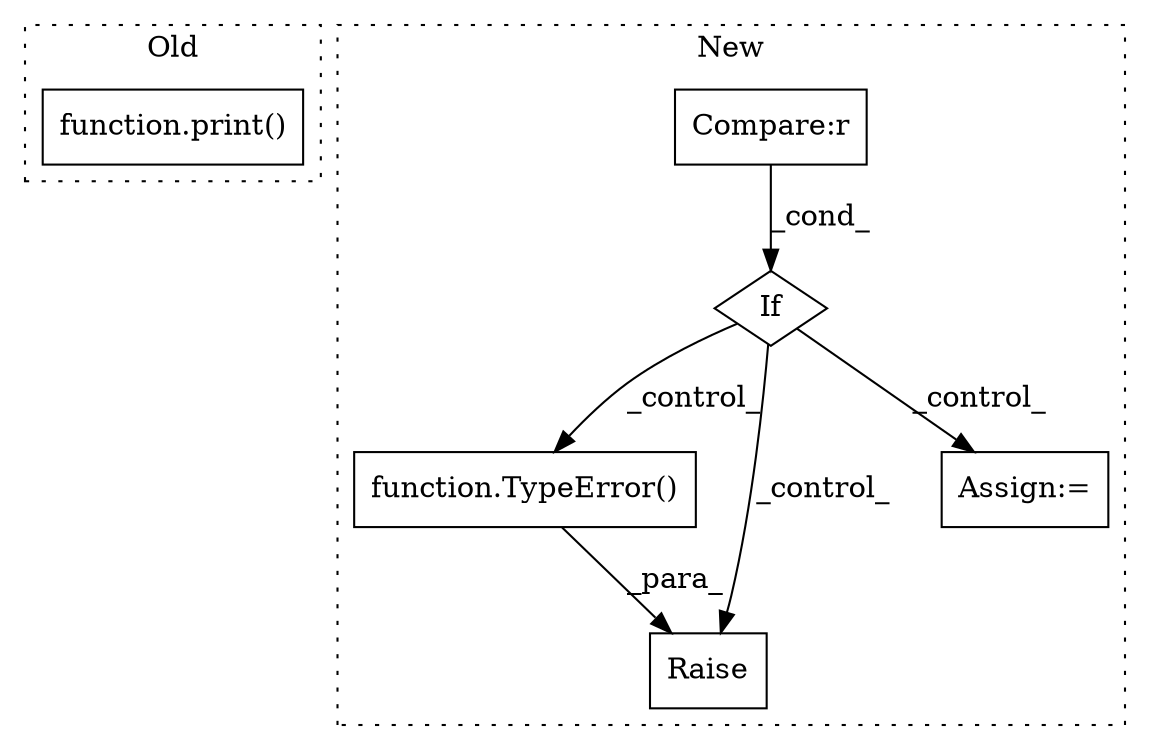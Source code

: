 digraph G {
subgraph cluster0 {
1 [label="function.print()" a="75" s="2555,2607" l="6,1" shape="box"];
label = "Old";
style="dotted";
}
subgraph cluster1 {
2 [label="function.TypeError()" a="75" s="3280,3293" l="10,1" shape="box"];
3 [label="Raise" a="91" s="3274" l="6" shape="box"];
4 [label="If" a="96" s="3214" l="3" shape="diamond"];
5 [label="Compare:r" a="40" s="3217" l="31" shape="box"];
6 [label="Assign:=" a="68" s="3363" l="3" shape="box"];
label = "New";
style="dotted";
}
2 -> 3 [label="_para_"];
4 -> 6 [label="_control_"];
4 -> 2 [label="_control_"];
4 -> 3 [label="_control_"];
5 -> 4 [label="_cond_"];
}